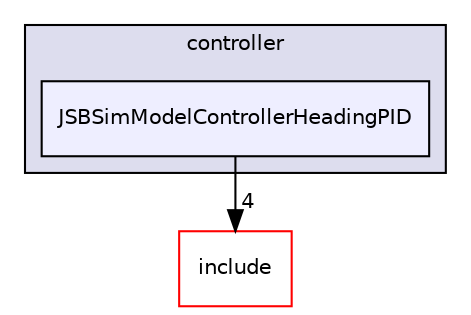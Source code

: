 digraph "/root/scrimmage/scrimmage/src/plugins/controller/JSBSimModelControllerHeadingPID" {
  compound=true
  node [ fontsize="10", fontname="Helvetica"];
  edge [ labelfontsize="10", labelfontname="Helvetica"];
  subgraph clusterdir_c915aa27e6120cf8f6d19a96e78171a2 {
    graph [ bgcolor="#ddddee", pencolor="black", label="controller" fontname="Helvetica", fontsize="10", URL="dir_c915aa27e6120cf8f6d19a96e78171a2.html"]
  dir_a798afbc8244e12404928c1539203cb9 [shape=box, label="JSBSimModelControllerHeadingPID", style="filled", fillcolor="#eeeeff", pencolor="black", URL="dir_a798afbc8244e12404928c1539203cb9.html"];
  }
  dir_d44c64559bbebec7f509842c48db8b23 [shape=box label="include" fillcolor="white" style="filled" color="red" URL="dir_d44c64559bbebec7f509842c48db8b23.html"];
  dir_a798afbc8244e12404928c1539203cb9->dir_d44c64559bbebec7f509842c48db8b23 [headlabel="4", labeldistance=1.5 headhref="dir_000206_000004.html"];
}
